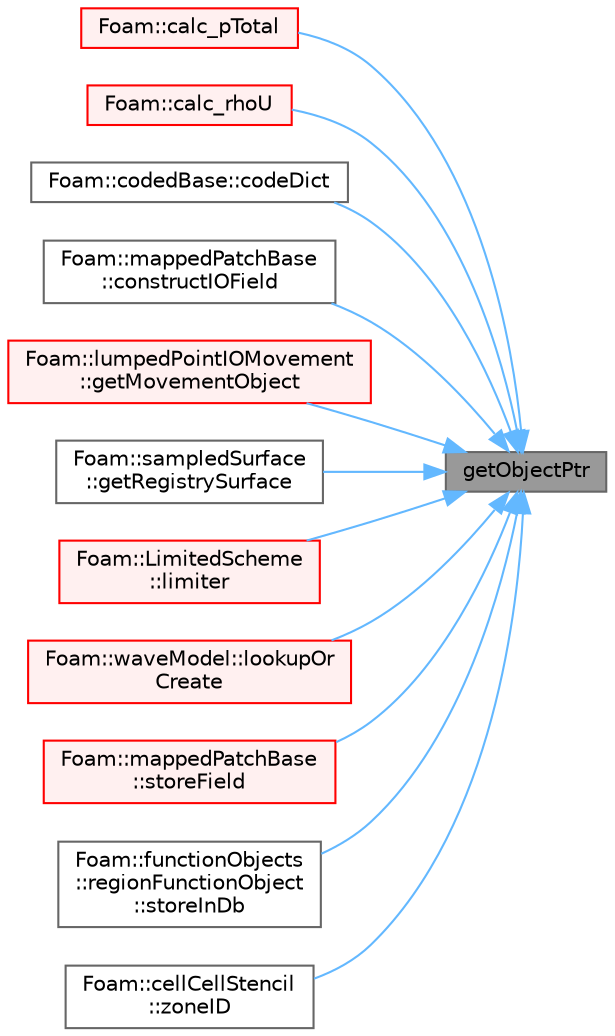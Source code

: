 digraph "getObjectPtr"
{
 // LATEX_PDF_SIZE
  bgcolor="transparent";
  edge [fontname=Helvetica,fontsize=10,labelfontname=Helvetica,labelfontsize=10];
  node [fontname=Helvetica,fontsize=10,shape=box,height=0.2,width=0.4];
  rankdir="RL";
  Node1 [id="Node000001",label="getObjectPtr",height=0.2,width=0.4,color="gray40", fillcolor="grey60", style="filled", fontcolor="black",tooltip=" "];
  Node1 -> Node2 [id="edge1_Node000001_Node000002",dir="back",color="steelblue1",style="solid",tooltip=" "];
  Node2 [id="Node000002",label="Foam::calc_pTotal",height=0.2,width=0.4,color="red", fillcolor="#FFF0F0", style="filled",URL="$namespaceFoam.html#aff86c262201eba5f3a473da7edff055a",tooltip=" "];
  Node1 -> Node4 [id="edge2_Node000001_Node000004",dir="back",color="steelblue1",style="solid",tooltip=" "];
  Node4 [id="Node000004",label="Foam::calc_rhoU",height=0.2,width=0.4,color="red", fillcolor="#FFF0F0", style="filled",URL="$namespaceFoam.html#a0985827f5144c8760262081d2fa6b0b2",tooltip=" "];
  Node1 -> Node5 [id="edge3_Node000001_Node000005",dir="back",color="steelblue1",style="solid",tooltip=" "];
  Node5 [id="Node000005",label="Foam::codedBase::codeDict",height=0.2,width=0.4,color="grey40", fillcolor="white", style="filled",URL="$classFoam_1_1codedBase.html#afeb053d1e05b376db5d4b416df8b9129",tooltip=" "];
  Node1 -> Node6 [id="edge4_Node000001_Node000006",dir="back",color="steelblue1",style="solid",tooltip=" "];
  Node6 [id="Node000006",label="Foam::mappedPatchBase\l::constructIOField",height=0.2,width=0.4,color="grey40", fillcolor="white", style="filled",URL="$classFoam_1_1mappedPatchBase.html#abc31bf5147ee297d8f3718029ce7fc01",tooltip=" "];
  Node1 -> Node7 [id="edge5_Node000001_Node000007",dir="back",color="steelblue1",style="solid",tooltip=" "];
  Node7 [id="Node000007",label="Foam::lumpedPointIOMovement\l::getMovementObject",height=0.2,width=0.4,color="red", fillcolor="#FFF0F0", style="filled",URL="$classFoam_1_1lumpedPointIOMovement.html#a646aa6b048bf5906d41b40f27e1686d6",tooltip=" "];
  Node1 -> Node10 [id="edge6_Node000001_Node000010",dir="back",color="steelblue1",style="solid",tooltip=" "];
  Node10 [id="Node000010",label="Foam::sampledSurface\l::getRegistrySurface",height=0.2,width=0.4,color="grey40", fillcolor="white", style="filled",URL="$classFoam_1_1sampledSurface.html#a22bc274b8505c113e3d3696c31cec9c3",tooltip=" "];
  Node1 -> Node11 [id="edge7_Node000001_Node000011",dir="back",color="steelblue1",style="solid",tooltip=" "];
  Node11 [id="Node000011",label="Foam::LimitedScheme\l::limiter",height=0.2,width=0.4,color="red", fillcolor="#FFF0F0", style="filled",URL="$classFoam_1_1LimitedScheme.html#ab5b7fd4ec9a566fa360765146f0c4f4f",tooltip=" "];
  Node1 -> Node13 [id="edge8_Node000001_Node000013",dir="back",color="steelblue1",style="solid",tooltip=" "];
  Node13 [id="Node000013",label="Foam::waveModel::lookupOr\lCreate",height=0.2,width=0.4,color="red", fillcolor="#FFF0F0", style="filled",URL="$classFoam_1_1waveModel.html#adb7d0f43e2a9c7b139b6a15c6b06d080",tooltip=" "];
  Node1 -> Node16 [id="edge9_Node000001_Node000016",dir="back",color="steelblue1",style="solid",tooltip=" "];
  Node16 [id="Node000016",label="Foam::mappedPatchBase\l::storeField",height=0.2,width=0.4,color="red", fillcolor="#FFF0F0", style="filled",URL="$classFoam_1_1mappedPatchBase.html#ae922105801fa23289b01407932650239",tooltip=" "];
  Node1 -> Node18 [id="edge10_Node000001_Node000018",dir="back",color="steelblue1",style="solid",tooltip=" "];
  Node18 [id="Node000018",label="Foam::functionObjects\l::regionFunctionObject\l::storeInDb",height=0.2,width=0.4,color="grey40", fillcolor="white", style="filled",URL="$classFoam_1_1functionObjects_1_1regionFunctionObject.html#aa7115806da5854b97de7c082ddcecd5c",tooltip=" "];
  Node1 -> Node19 [id="edge11_Node000001_Node000019",dir="back",color="steelblue1",style="solid",tooltip=" "];
  Node19 [id="Node000019",label="Foam::cellCellStencil\l::zoneID",height=0.2,width=0.4,color="grey40", fillcolor="white", style="filled",URL="$classFoam_1_1cellCellStencil.html#aa0e2b44b62f48e6920a68e3dd50fb40e",tooltip=" "];
}
